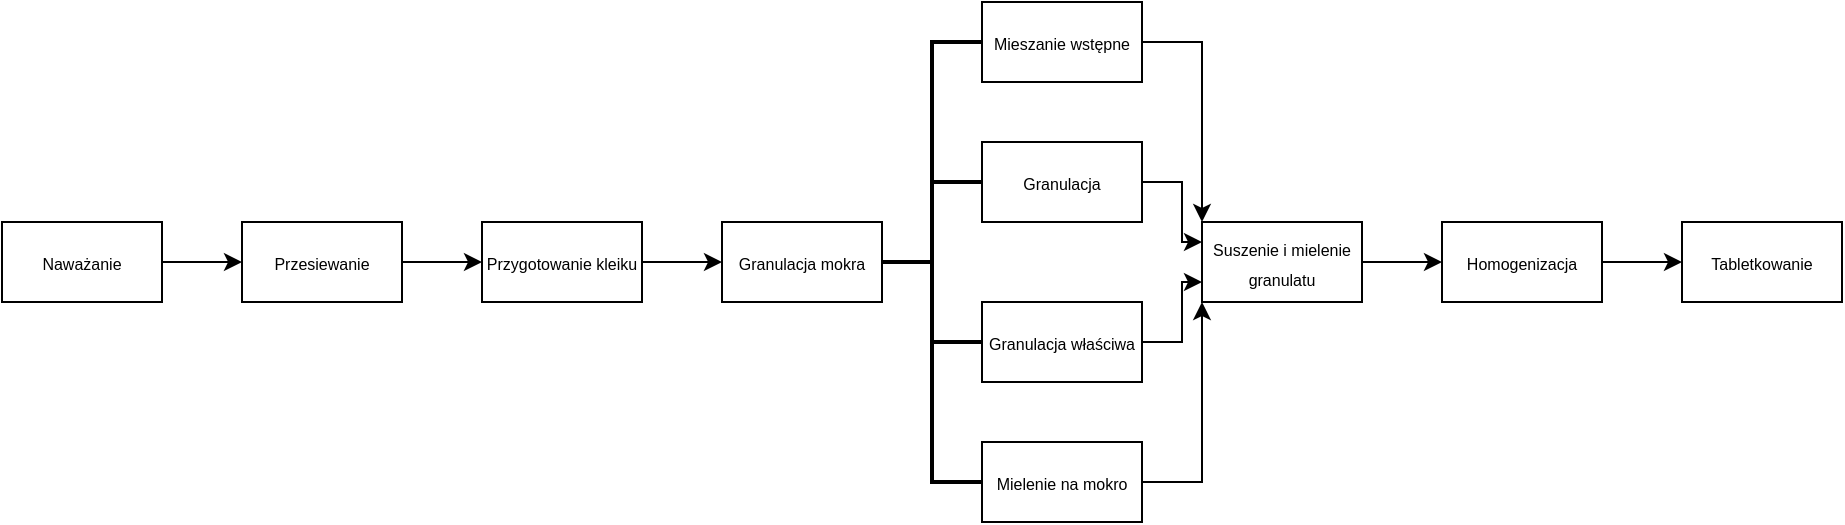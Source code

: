 <mxfile version="24.7.16">
  <diagram name="Strona-1" id="J24gfGAH-1uFBQOjHUU1">
    <mxGraphModel dx="574" dy="295" grid="1" gridSize="10" guides="1" tooltips="1" connect="1" arrows="1" fold="1" page="1" pageScale="1" pageWidth="827" pageHeight="1169" math="0" shadow="0">
      <root>
        <mxCell id="0" />
        <mxCell id="1" parent="0" />
        <mxCell id="NVnBdtR7ZTR1H0qItUt8-29" style="edgeStyle=orthogonalEdgeStyle;rounded=0;orthogonalLoop=1;jettySize=auto;html=1;exitX=1;exitY=0.5;exitDx=0;exitDy=0;entryX=0;entryY=0.5;entryDx=0;entryDy=0;" edge="1" parent="1" source="NVnBdtR7ZTR1H0qItUt8-1" target="NVnBdtR7ZTR1H0qItUt8-2">
          <mxGeometry relative="1" as="geometry" />
        </mxCell>
        <mxCell id="NVnBdtR7ZTR1H0qItUt8-1" value="&lt;font style=&quot;font-size: 8px;&quot;&gt;Naważanie&lt;/font&gt;" style="rounded=0;whiteSpace=wrap;html=1;" vertex="1" parent="1">
          <mxGeometry y="120" width="80" height="40" as="geometry" />
        </mxCell>
        <mxCell id="NVnBdtR7ZTR1H0qItUt8-28" style="edgeStyle=orthogonalEdgeStyle;rounded=0;orthogonalLoop=1;jettySize=auto;html=1;exitX=1;exitY=0.5;exitDx=0;exitDy=0;entryX=0;entryY=0.5;entryDx=0;entryDy=0;" edge="1" parent="1" source="NVnBdtR7ZTR1H0qItUt8-2" target="NVnBdtR7ZTR1H0qItUt8-3">
          <mxGeometry relative="1" as="geometry" />
        </mxCell>
        <mxCell id="NVnBdtR7ZTR1H0qItUt8-2" value="&lt;font style=&quot;font-size: 8px;&quot;&gt;Przesiewanie&lt;/font&gt;" style="rounded=0;whiteSpace=wrap;html=1;" vertex="1" parent="1">
          <mxGeometry x="120" y="120" width="80" height="40" as="geometry" />
        </mxCell>
        <mxCell id="NVnBdtR7ZTR1H0qItUt8-27" style="edgeStyle=orthogonalEdgeStyle;rounded=0;orthogonalLoop=1;jettySize=auto;html=1;exitX=1;exitY=0.5;exitDx=0;exitDy=0;entryX=0;entryY=0.5;entryDx=0;entryDy=0;" edge="1" parent="1" source="NVnBdtR7ZTR1H0qItUt8-3" target="NVnBdtR7ZTR1H0qItUt8-4">
          <mxGeometry relative="1" as="geometry" />
        </mxCell>
        <mxCell id="NVnBdtR7ZTR1H0qItUt8-3" value="&lt;font style=&quot;font-size: 8px;&quot;&gt;Przygotowanie kleiku&lt;/font&gt;" style="rounded=0;whiteSpace=wrap;html=1;" vertex="1" parent="1">
          <mxGeometry x="240" y="120" width="80" height="40" as="geometry" />
        </mxCell>
        <mxCell id="NVnBdtR7ZTR1H0qItUt8-4" value="&lt;font style=&quot;font-size: 8px;&quot;&gt;Granulacja mokra&lt;/font&gt;" style="rounded=0;whiteSpace=wrap;html=1;" vertex="1" parent="1">
          <mxGeometry x="360" y="120" width="80" height="40" as="geometry" />
        </mxCell>
        <mxCell id="NVnBdtR7ZTR1H0qItUt8-23" style="edgeStyle=orthogonalEdgeStyle;rounded=0;orthogonalLoop=1;jettySize=auto;html=1;exitX=1;exitY=0.5;exitDx=0;exitDy=0;entryX=0;entryY=0;entryDx=0;entryDy=0;" edge="1" parent="1" source="NVnBdtR7ZTR1H0qItUt8-5" target="NVnBdtR7ZTR1H0qItUt8-18">
          <mxGeometry relative="1" as="geometry" />
        </mxCell>
        <mxCell id="NVnBdtR7ZTR1H0qItUt8-5" value="&lt;font style=&quot;font-size: 8px;&quot;&gt;Mieszanie wstępne&lt;/font&gt;" style="rounded=0;whiteSpace=wrap;html=1;" vertex="1" parent="1">
          <mxGeometry x="490" y="10" width="80" height="40" as="geometry" />
        </mxCell>
        <mxCell id="NVnBdtR7ZTR1H0qItUt8-24" style="edgeStyle=orthogonalEdgeStyle;rounded=0;orthogonalLoop=1;jettySize=auto;html=1;exitX=1;exitY=0.5;exitDx=0;exitDy=0;entryX=0;entryY=0.25;entryDx=0;entryDy=0;" edge="1" parent="1" source="NVnBdtR7ZTR1H0qItUt8-6" target="NVnBdtR7ZTR1H0qItUt8-18">
          <mxGeometry relative="1" as="geometry" />
        </mxCell>
        <mxCell id="NVnBdtR7ZTR1H0qItUt8-6" value="&lt;font style=&quot;font-size: 8px;&quot;&gt;Granulacja&lt;/font&gt;" style="rounded=0;whiteSpace=wrap;html=1;" vertex="1" parent="1">
          <mxGeometry x="490" y="80" width="80" height="40" as="geometry" />
        </mxCell>
        <mxCell id="NVnBdtR7ZTR1H0qItUt8-25" style="edgeStyle=orthogonalEdgeStyle;rounded=0;orthogonalLoop=1;jettySize=auto;html=1;exitX=1;exitY=0.5;exitDx=0;exitDy=0;entryX=0;entryY=0.75;entryDx=0;entryDy=0;" edge="1" parent="1" source="NVnBdtR7ZTR1H0qItUt8-7" target="NVnBdtR7ZTR1H0qItUt8-18">
          <mxGeometry relative="1" as="geometry" />
        </mxCell>
        <mxCell id="NVnBdtR7ZTR1H0qItUt8-7" value="&lt;font style=&quot;font-size: 8px;&quot;&gt;Granulacja właściwa&lt;/font&gt;" style="rounded=0;whiteSpace=wrap;html=1;" vertex="1" parent="1">
          <mxGeometry x="490" y="160" width="80" height="40" as="geometry" />
        </mxCell>
        <mxCell id="NVnBdtR7ZTR1H0qItUt8-10" value="" style="strokeWidth=2;html=1;shape=mxgraph.flowchart.annotation_2;align=left;labelPosition=right;pointerEvents=1;" vertex="1" parent="1">
          <mxGeometry x="440" y="30" width="50" height="220" as="geometry" />
        </mxCell>
        <mxCell id="NVnBdtR7ZTR1H0qItUt8-26" style="edgeStyle=orthogonalEdgeStyle;rounded=0;orthogonalLoop=1;jettySize=auto;html=1;exitX=1;exitY=0.5;exitDx=0;exitDy=0;entryX=0;entryY=1;entryDx=0;entryDy=0;" edge="1" parent="1" source="NVnBdtR7ZTR1H0qItUt8-12" target="NVnBdtR7ZTR1H0qItUt8-18">
          <mxGeometry relative="1" as="geometry" />
        </mxCell>
        <mxCell id="NVnBdtR7ZTR1H0qItUt8-12" value="&lt;font style=&quot;font-size: 8px;&quot;&gt;Mielenie na mokro&lt;/font&gt;" style="rounded=0;whiteSpace=wrap;html=1;" vertex="1" parent="1">
          <mxGeometry x="490" y="230" width="80" height="40" as="geometry" />
        </mxCell>
        <mxCell id="NVnBdtR7ZTR1H0qItUt8-16" value="" style="line;strokeWidth=2;html=1;" vertex="1" parent="1">
          <mxGeometry x="464" y="95" width="26" height="10" as="geometry" />
        </mxCell>
        <mxCell id="NVnBdtR7ZTR1H0qItUt8-17" value="" style="line;strokeWidth=2;html=1;" vertex="1" parent="1">
          <mxGeometry x="464" y="175" width="26" height="10" as="geometry" />
        </mxCell>
        <mxCell id="NVnBdtR7ZTR1H0qItUt8-30" style="edgeStyle=orthogonalEdgeStyle;rounded=0;orthogonalLoop=1;jettySize=auto;html=1;exitX=1;exitY=0.5;exitDx=0;exitDy=0;entryX=0;entryY=0.5;entryDx=0;entryDy=0;" edge="1" parent="1" source="NVnBdtR7ZTR1H0qItUt8-18" target="NVnBdtR7ZTR1H0qItUt8-19">
          <mxGeometry relative="1" as="geometry" />
        </mxCell>
        <mxCell id="NVnBdtR7ZTR1H0qItUt8-18" value="&lt;font style=&quot;font-size: 8px;&quot;&gt;Suszenie i mielenie granulatu&lt;/font&gt;" style="rounded=0;whiteSpace=wrap;html=1;" vertex="1" parent="1">
          <mxGeometry x="600" y="120" width="80" height="40" as="geometry" />
        </mxCell>
        <mxCell id="NVnBdtR7ZTR1H0qItUt8-32" style="edgeStyle=orthogonalEdgeStyle;rounded=0;orthogonalLoop=1;jettySize=auto;html=1;exitX=1;exitY=0.5;exitDx=0;exitDy=0;entryX=0;entryY=0.5;entryDx=0;entryDy=0;" edge="1" parent="1" source="NVnBdtR7ZTR1H0qItUt8-19" target="NVnBdtR7ZTR1H0qItUt8-20">
          <mxGeometry relative="1" as="geometry" />
        </mxCell>
        <mxCell id="NVnBdtR7ZTR1H0qItUt8-19" value="&lt;font style=&quot;font-size: 8px;&quot;&gt;Homogenizacja&lt;/font&gt;" style="rounded=0;whiteSpace=wrap;html=1;" vertex="1" parent="1">
          <mxGeometry x="720" y="120" width="80" height="40" as="geometry" />
        </mxCell>
        <mxCell id="NVnBdtR7ZTR1H0qItUt8-20" value="&lt;font style=&quot;font-size: 8px;&quot;&gt;Tabletkowanie&lt;/font&gt;" style="rounded=0;whiteSpace=wrap;html=1;" vertex="1" parent="1">
          <mxGeometry x="840" y="120" width="80" height="40" as="geometry" />
        </mxCell>
      </root>
    </mxGraphModel>
  </diagram>
</mxfile>

